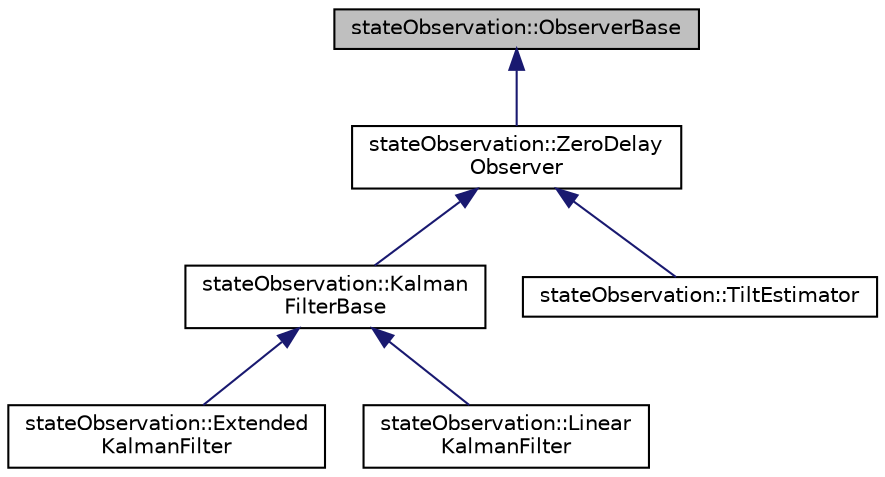 digraph "stateObservation::ObserverBase"
{
  edge [fontname="Helvetica",fontsize="10",labelfontname="Helvetica",labelfontsize="10"];
  node [fontname="Helvetica",fontsize="10",shape=record];
  Node0 [label="stateObservation::ObserverBase",height=0.2,width=0.4,color="black", fillcolor="grey75", style="filled", fontcolor="black"];
  Node0 -> Node1 [dir="back",color="midnightblue",fontsize="10",style="solid",fontname="Helvetica"];
  Node1 [label="stateObservation::ZeroDelay\lObserver",height=0.2,width=0.4,color="black", fillcolor="white", style="filled",URL="$classstateObservation_1_1ZeroDelayObserver.html",tooltip="Defines the base class of online zero delay observers. Zero delay observers are the classical state o..."];
  Node1 -> Node2 [dir="back",color="midnightblue",fontsize="10",style="solid",fontname="Helvetica"];
  Node2 [label="stateObservation::Kalman\lFilterBase",height=0.2,width=0.4,color="black", fillcolor="white", style="filled",URL="$classstateObservation_1_1KalmanFilterBase.html",tooltip="It mostly implements the equations of Kalman filtering It is suitablle by derivation to be used incas..."];
  Node2 -> Node3 [dir="back",color="midnightblue",fontsize="10",style="solid",fontname="Helvetica"];
  Node3 [label="stateObservation::Extended\lKalmanFilter",height=0.2,width=0.4,color="black", fillcolor="white", style="filled",URL="$classstateObservation_1_1ExtendedKalmanFilter.html",tooltip="The class to intanciate to use an extended Kalman filter. To use this class, one needs to provide a p..."];
  Node2 -> Node4 [dir="back",color="midnightblue",fontsize="10",style="solid",fontname="Helvetica"];
  Node4 [label="stateObservation::Linear\lKalmanFilter",height=0.2,width=0.4,color="black", fillcolor="white", style="filled",URL="$classstateObservation_1_1LinearKalmanFilter.html",tooltip="The class of a Linear Kalman filter. "];
  Node1 -> Node5 [dir="back",color="midnightblue",fontsize="10",style="solid",fontname="Helvetica"];
  Node5 [label="stateObservation::TiltEstimator",height=0.2,width=0.4,color="black", fillcolor="white", style="filled",URL="$classstateObservation_1_1TiltEstimator.html",tooltip="Description is pending. "];
}
